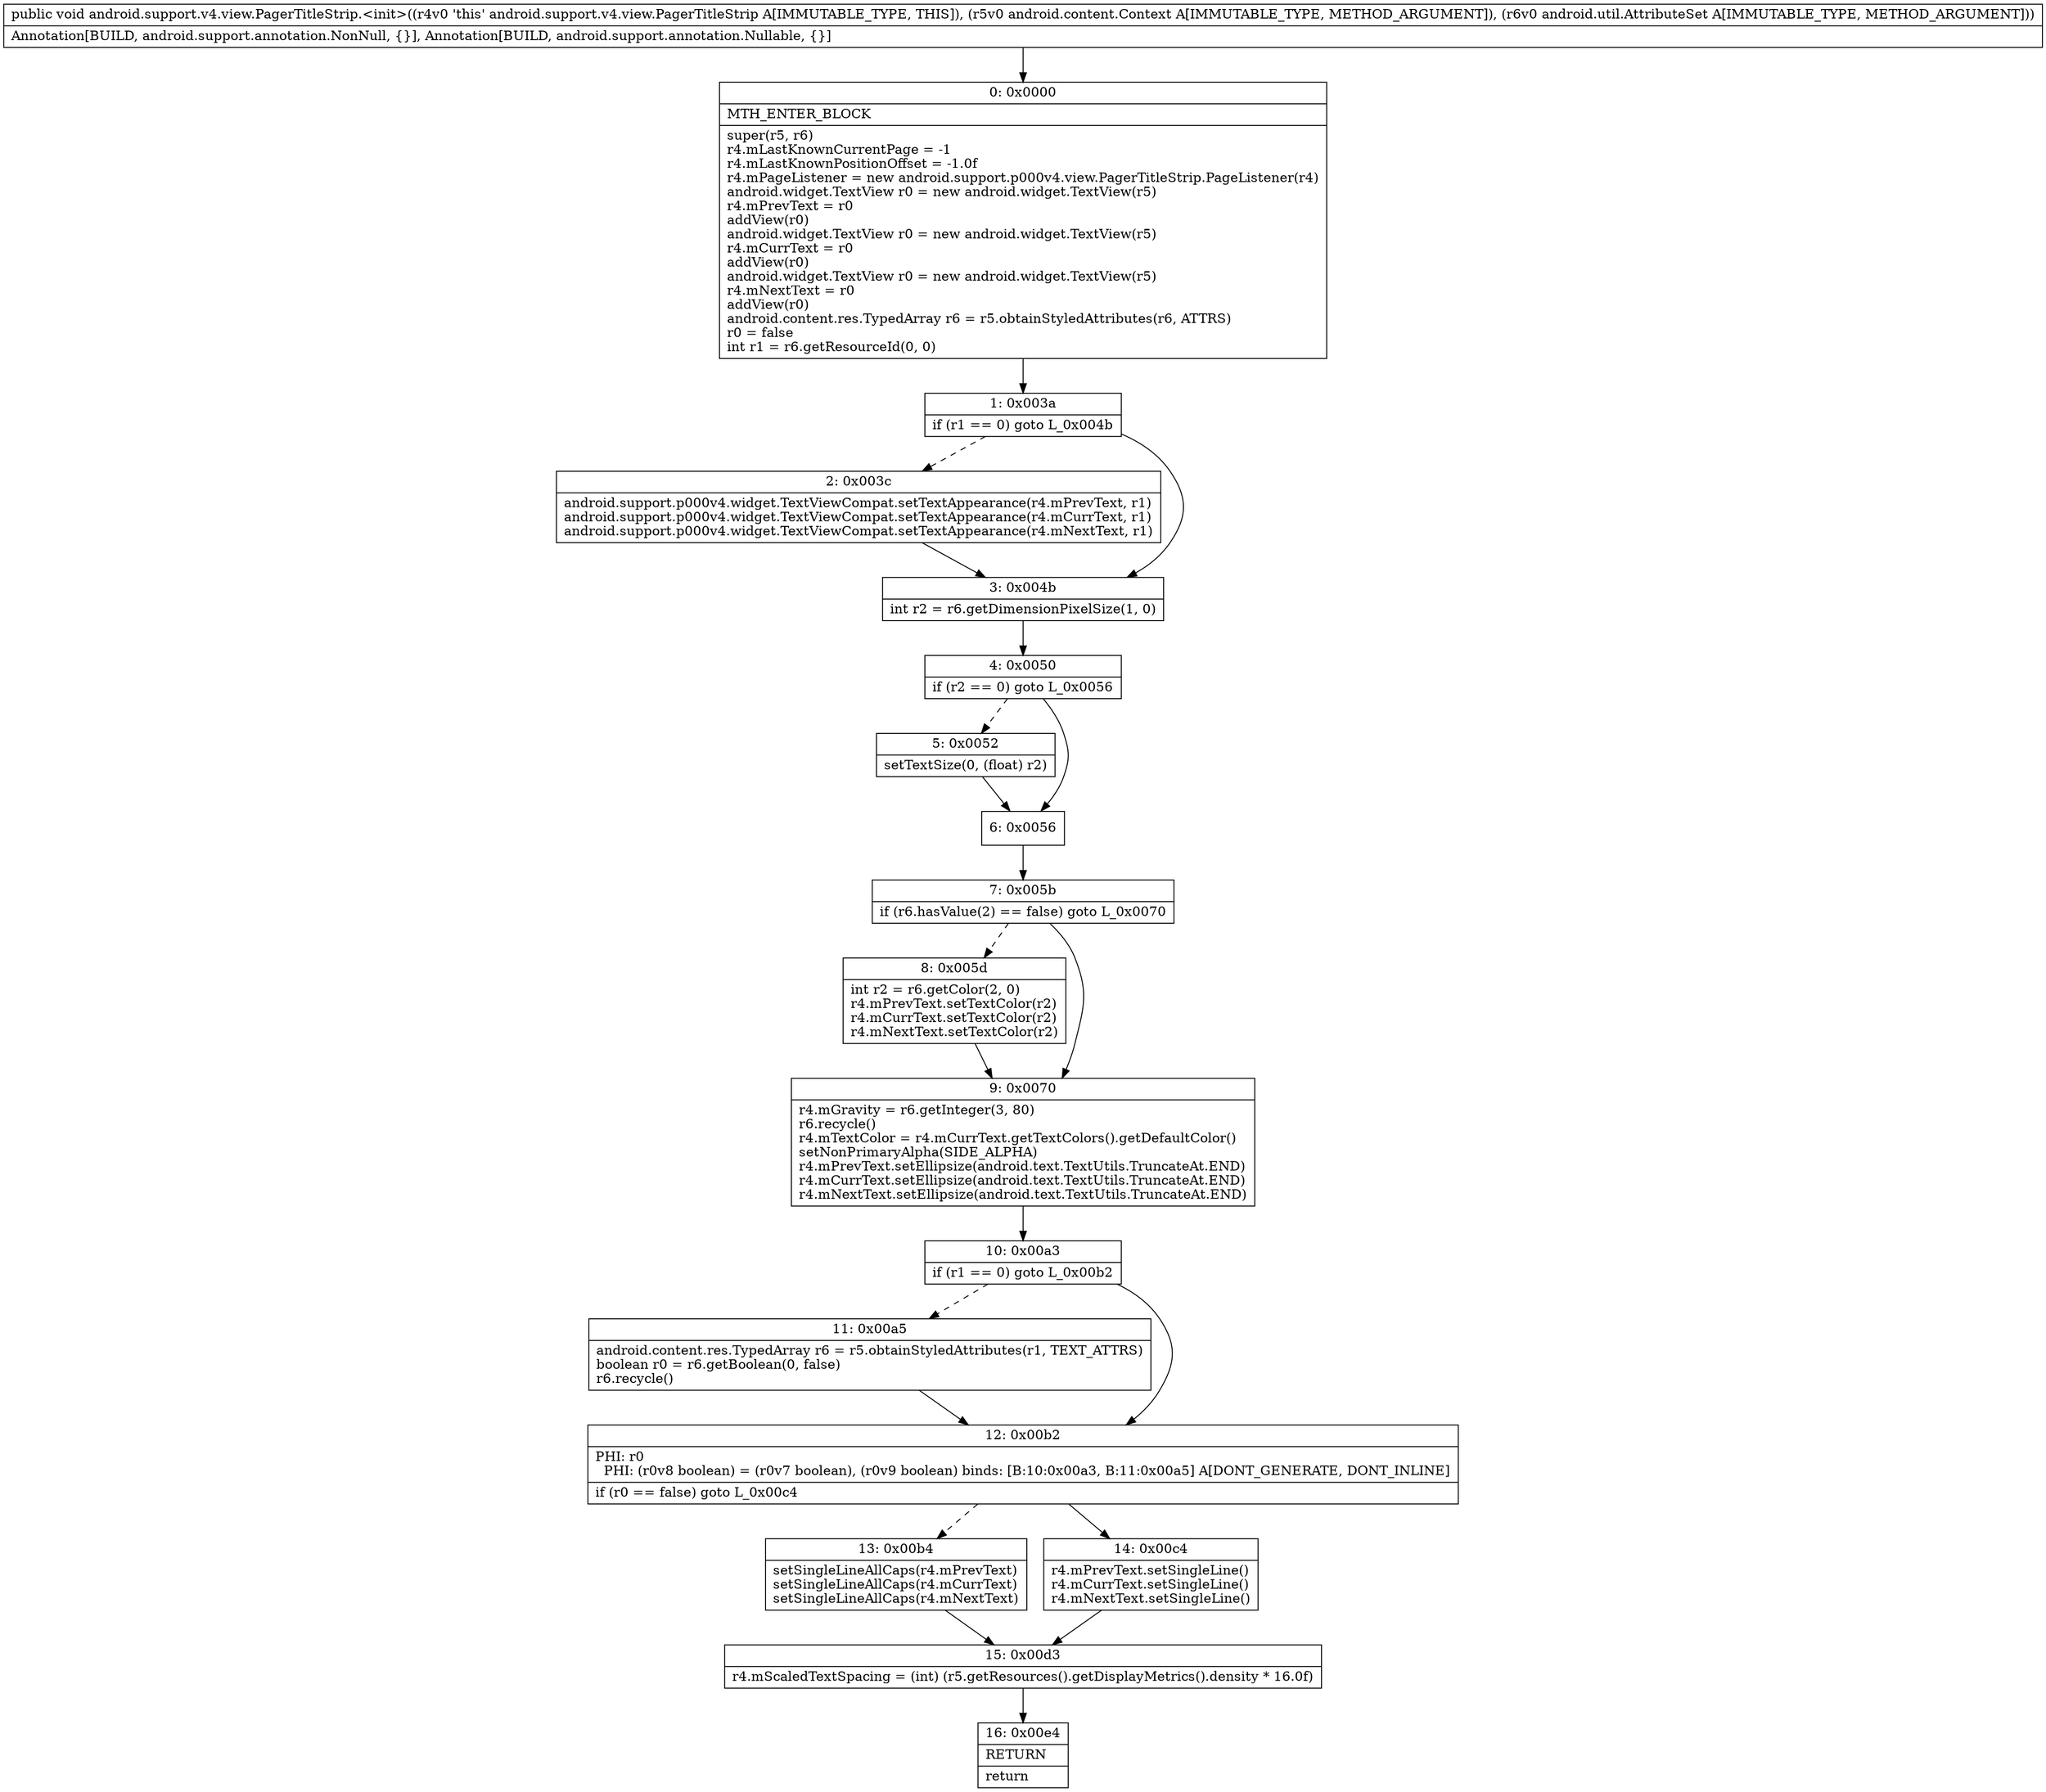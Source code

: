 digraph "CFG forandroid.support.v4.view.PagerTitleStrip.\<init\>(Landroid\/content\/Context;Landroid\/util\/AttributeSet;)V" {
Node_0 [shape=record,label="{0\:\ 0x0000|MTH_ENTER_BLOCK\l|super(r5, r6)\lr4.mLastKnownCurrentPage = \-1\lr4.mLastKnownPositionOffset = \-1.0f\lr4.mPageListener = new android.support.p000v4.view.PagerTitleStrip.PageListener(r4)\landroid.widget.TextView r0 = new android.widget.TextView(r5)\lr4.mPrevText = r0\laddView(r0)\landroid.widget.TextView r0 = new android.widget.TextView(r5)\lr4.mCurrText = r0\laddView(r0)\landroid.widget.TextView r0 = new android.widget.TextView(r5)\lr4.mNextText = r0\laddView(r0)\landroid.content.res.TypedArray r6 = r5.obtainStyledAttributes(r6, ATTRS)\lr0 = false\lint r1 = r6.getResourceId(0, 0)\l}"];
Node_1 [shape=record,label="{1\:\ 0x003a|if (r1 == 0) goto L_0x004b\l}"];
Node_2 [shape=record,label="{2\:\ 0x003c|android.support.p000v4.widget.TextViewCompat.setTextAppearance(r4.mPrevText, r1)\landroid.support.p000v4.widget.TextViewCompat.setTextAppearance(r4.mCurrText, r1)\landroid.support.p000v4.widget.TextViewCompat.setTextAppearance(r4.mNextText, r1)\l}"];
Node_3 [shape=record,label="{3\:\ 0x004b|int r2 = r6.getDimensionPixelSize(1, 0)\l}"];
Node_4 [shape=record,label="{4\:\ 0x0050|if (r2 == 0) goto L_0x0056\l}"];
Node_5 [shape=record,label="{5\:\ 0x0052|setTextSize(0, (float) r2)\l}"];
Node_6 [shape=record,label="{6\:\ 0x0056}"];
Node_7 [shape=record,label="{7\:\ 0x005b|if (r6.hasValue(2) == false) goto L_0x0070\l}"];
Node_8 [shape=record,label="{8\:\ 0x005d|int r2 = r6.getColor(2, 0)\lr4.mPrevText.setTextColor(r2)\lr4.mCurrText.setTextColor(r2)\lr4.mNextText.setTextColor(r2)\l}"];
Node_9 [shape=record,label="{9\:\ 0x0070|r4.mGravity = r6.getInteger(3, 80)\lr6.recycle()\lr4.mTextColor = r4.mCurrText.getTextColors().getDefaultColor()\lsetNonPrimaryAlpha(SIDE_ALPHA)\lr4.mPrevText.setEllipsize(android.text.TextUtils.TruncateAt.END)\lr4.mCurrText.setEllipsize(android.text.TextUtils.TruncateAt.END)\lr4.mNextText.setEllipsize(android.text.TextUtils.TruncateAt.END)\l}"];
Node_10 [shape=record,label="{10\:\ 0x00a3|if (r1 == 0) goto L_0x00b2\l}"];
Node_11 [shape=record,label="{11\:\ 0x00a5|android.content.res.TypedArray r6 = r5.obtainStyledAttributes(r1, TEXT_ATTRS)\lboolean r0 = r6.getBoolean(0, false)\lr6.recycle()\l}"];
Node_12 [shape=record,label="{12\:\ 0x00b2|PHI: r0 \l  PHI: (r0v8 boolean) = (r0v7 boolean), (r0v9 boolean) binds: [B:10:0x00a3, B:11:0x00a5] A[DONT_GENERATE, DONT_INLINE]\l|if (r0 == false) goto L_0x00c4\l}"];
Node_13 [shape=record,label="{13\:\ 0x00b4|setSingleLineAllCaps(r4.mPrevText)\lsetSingleLineAllCaps(r4.mCurrText)\lsetSingleLineAllCaps(r4.mNextText)\l}"];
Node_14 [shape=record,label="{14\:\ 0x00c4|r4.mPrevText.setSingleLine()\lr4.mCurrText.setSingleLine()\lr4.mNextText.setSingleLine()\l}"];
Node_15 [shape=record,label="{15\:\ 0x00d3|r4.mScaledTextSpacing = (int) (r5.getResources().getDisplayMetrics().density * 16.0f)\l}"];
Node_16 [shape=record,label="{16\:\ 0x00e4|RETURN\l|return\l}"];
MethodNode[shape=record,label="{public void android.support.v4.view.PagerTitleStrip.\<init\>((r4v0 'this' android.support.v4.view.PagerTitleStrip A[IMMUTABLE_TYPE, THIS]), (r5v0 android.content.Context A[IMMUTABLE_TYPE, METHOD_ARGUMENT]), (r6v0 android.util.AttributeSet A[IMMUTABLE_TYPE, METHOD_ARGUMENT]))  | Annotation[BUILD, android.support.annotation.NonNull, \{\}], Annotation[BUILD, android.support.annotation.Nullable, \{\}]\l}"];
MethodNode -> Node_0;
Node_0 -> Node_1;
Node_1 -> Node_2[style=dashed];
Node_1 -> Node_3;
Node_2 -> Node_3;
Node_3 -> Node_4;
Node_4 -> Node_5[style=dashed];
Node_4 -> Node_6;
Node_5 -> Node_6;
Node_6 -> Node_7;
Node_7 -> Node_8[style=dashed];
Node_7 -> Node_9;
Node_8 -> Node_9;
Node_9 -> Node_10;
Node_10 -> Node_11[style=dashed];
Node_10 -> Node_12;
Node_11 -> Node_12;
Node_12 -> Node_13[style=dashed];
Node_12 -> Node_14;
Node_13 -> Node_15;
Node_14 -> Node_15;
Node_15 -> Node_16;
}

